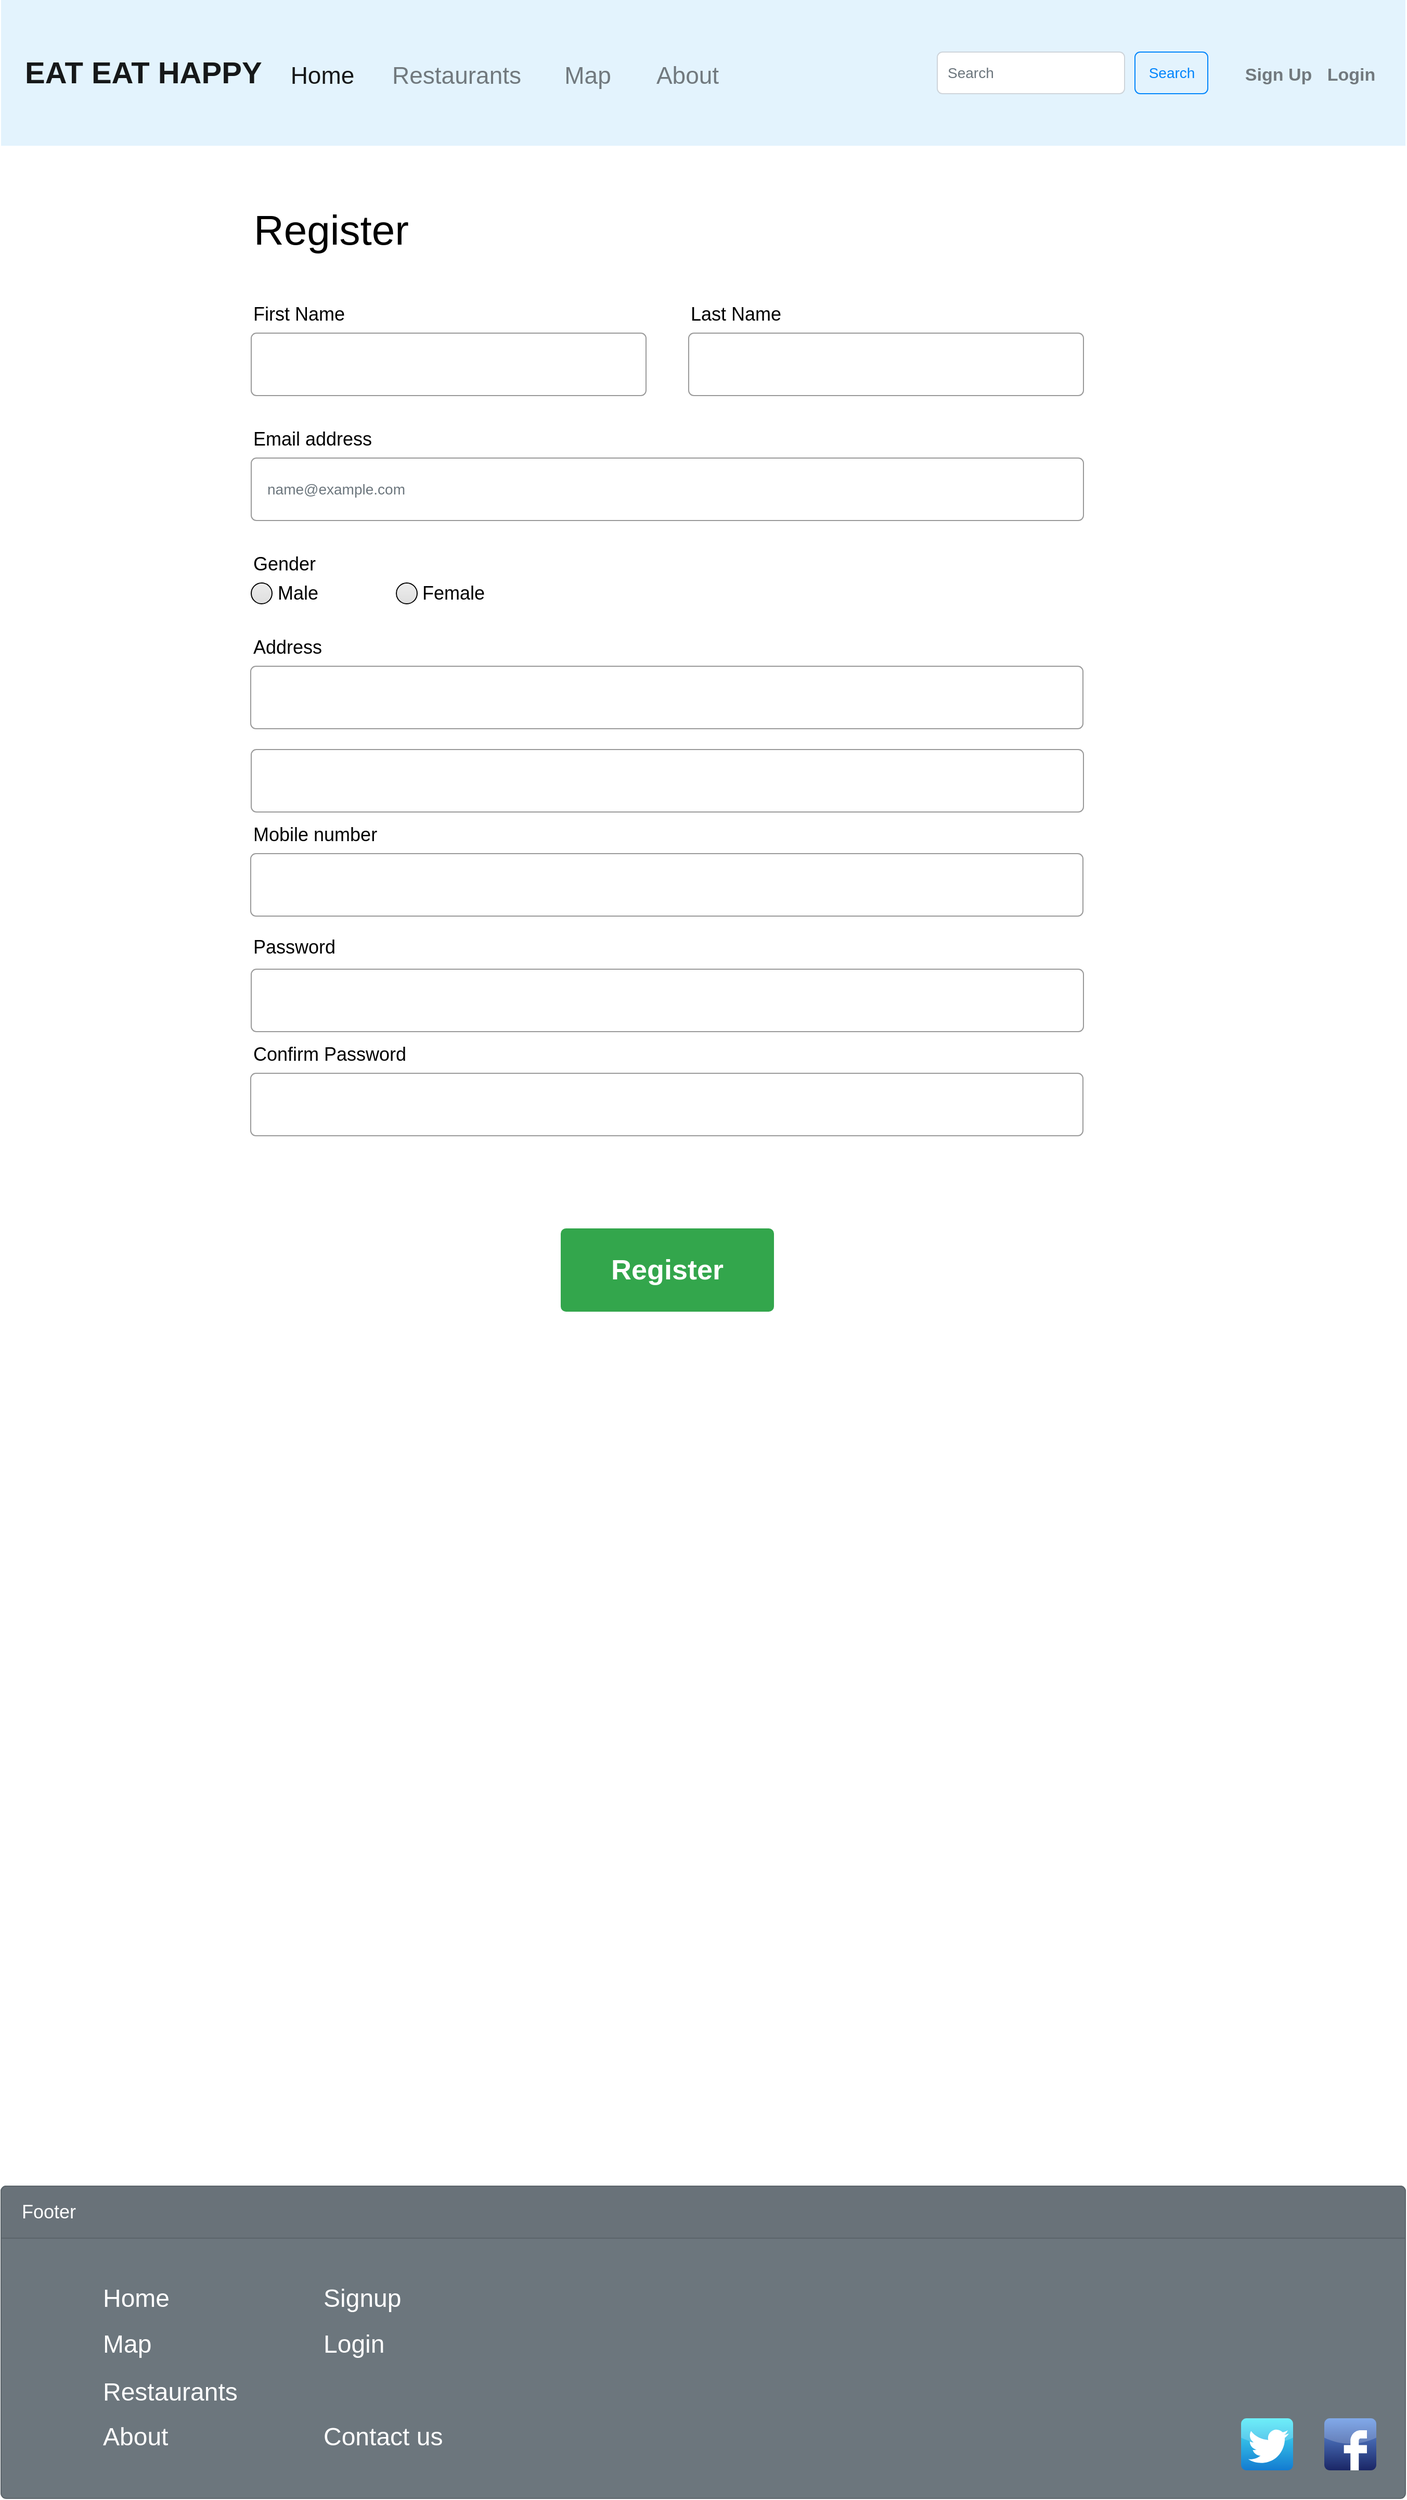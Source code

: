 <mxfile version="13.10.2" type="device"><diagram name="Page-1" id="c9db0220-8083-56f3-ca83-edcdcd058819"><mxGraphModel dx="2031" dy="1053" grid="1" gridSize="20" guides="1" tooltips="1" connect="1" arrows="1" fold="1" page="1" pageScale="1.5" pageWidth="900" pageHeight="1600" background="#ffffff" math="0" shadow="0"><root><mxCell id="0" style=";html=1;"/><mxCell id="1" style=";html=1;" parent="0"/><mxCell id="85WpwkJEKQ2H6c67E8x_-16" value="&lt;font style=&quot;font-size: 29px&quot;&gt;&lt;b&gt;&amp;nbsp;EAT EAT HAPPY&lt;/b&gt;&lt;/font&gt;" style="html=1;shadow=0;dashed=0;fillColor=#E3F3FD;strokeColor=none;fontSize=16;fontColor=#161819;align=left;spacing=15;" parent="1" vertex="1"><mxGeometry width="1350" height="140" as="geometry"/></mxCell><mxCell id="85WpwkJEKQ2H6c67E8x_-17" value="Home" style="fillColor=none;strokeColor=none;fontSize=23;fontColor=#161819;align=center;" parent="85WpwkJEKQ2H6c67E8x_-16" vertex="1"><mxGeometry width="70" height="40" relative="1" as="geometry"><mxPoint x="274" y="50" as="offset"/></mxGeometry></mxCell><mxCell id="85WpwkJEKQ2H6c67E8x_-18" value="Restaurants" style="fillColor=none;strokeColor=none;fontSize=23;fontColor=#71797E;align=center;" parent="85WpwkJEKQ2H6c67E8x_-16" vertex="1"><mxGeometry width="70" height="40" relative="1" as="geometry"><mxPoint x="403" y="50" as="offset"/></mxGeometry></mxCell><mxCell id="85WpwkJEKQ2H6c67E8x_-19" value="Map" style="fillColor=none;strokeColor=none;fontSize=23;fontColor=#71797E;align=center;spacingRight=0;" parent="85WpwkJEKQ2H6c67E8x_-16" vertex="1"><mxGeometry width="80" height="40" relative="1" as="geometry"><mxPoint x="524" y="50" as="offset"/></mxGeometry></mxCell><mxCell id="85WpwkJEKQ2H6c67E8x_-20" value="About" style="fillColor=none;strokeColor=none;fontSize=23;fontColor=#71797E;align=center;" parent="85WpwkJEKQ2H6c67E8x_-16" vertex="1"><mxGeometry width="80" height="40" relative="1" as="geometry"><mxPoint x="620" y="50" as="offset"/></mxGeometry></mxCell><mxCell id="85WpwkJEKQ2H6c67E8x_-21" value="Search" style="html=1;shadow=0;dashed=0;shape=mxgraph.bootstrap.rrect;rSize=5;fontSize=14;fontColor=#0085FC;strokeColor=#0085FC;fillColor=none;" parent="85WpwkJEKQ2H6c67E8x_-16" vertex="1"><mxGeometry x="1" width="70" height="40" relative="1" as="geometry"><mxPoint x="-260" y="50" as="offset"/></mxGeometry></mxCell><mxCell id="85WpwkJEKQ2H6c67E8x_-22" value="Search" style="html=1;shadow=0;dashed=0;shape=mxgraph.bootstrap.rrect;rSize=5;fontSize=14;fontColor=#6C767D;strokeColor=#CED4DA;fillColor=#ffffff;align=left;spacing=10;" parent="85WpwkJEKQ2H6c67E8x_-16" vertex="1"><mxGeometry x="1" width="180" height="40" relative="1" as="geometry"><mxPoint x="-450" y="50" as="offset"/></mxGeometry></mxCell><mxCell id="85WpwkJEKQ2H6c67E8x_-23" value="Sign Up" style="fillColor=none;strokeColor=none;fontSize=17;fontColor=#71797E;align=center;fontStyle=1" parent="85WpwkJEKQ2H6c67E8x_-16" vertex="1"><mxGeometry x="1193" y="23.333" width="70" height="93.333" as="geometry"/></mxCell><mxCell id="85WpwkJEKQ2H6c67E8x_-24" value="Login" style="fillColor=none;strokeColor=none;fontSize=17;fontColor=#71797E;align=center;fontStyle=1" parent="85WpwkJEKQ2H6c67E8x_-16" vertex="1"><mxGeometry x="1263" y="23.333" width="70" height="93.333" as="geometry"/></mxCell><mxCell id="85WpwkJEKQ2H6c67E8x_-55" value="" style="html=1;shadow=0;dashed=0;shape=mxgraph.bootstrap.rrect;rSize=5;strokeColor=#5B646A;html=1;whiteSpace=wrap;fillColor=#6C767D;fontColor=#ffffff;verticalAlign=bottom;align=left;spacing=20;spacingBottom=0;fontSize=14;" parent="1" vertex="1"><mxGeometry y="2100" width="1350" height="300" as="geometry"/></mxCell><mxCell id="85WpwkJEKQ2H6c67E8x_-56" value="Footer" style="html=1;shadow=0;dashed=0;shape=mxgraph.bootstrap.topButton;rSize=5;perimeter=none;whiteSpace=wrap;fillColor=#697279;strokeColor=#5B646A;fontColor=#ffffff;resizeWidth=1;fontSize=18;align=left;spacing=20;" parent="85WpwkJEKQ2H6c67E8x_-55" vertex="1"><mxGeometry width="1350" height="50" relative="1" as="geometry"/></mxCell><mxCell id="85WpwkJEKQ2H6c67E8x_-61" value="Home" style="fillColor=none;strokeColor=none;fontSize=24;align=left;spacing=10;fontColor=#FFFFFF;" parent="85WpwkJEKQ2H6c67E8x_-55" vertex="1"><mxGeometry x="88" y="90" width="80" height="30" as="geometry"/></mxCell><mxCell id="85WpwkJEKQ2H6c67E8x_-70" value="Map" style="fillColor=none;strokeColor=none;fontSize=24;align=left;spacing=10;fontColor=#FFFFFF;" parent="85WpwkJEKQ2H6c67E8x_-55" vertex="1"><mxGeometry x="88" y="134" width="80" height="30" as="geometry"/></mxCell><mxCell id="85WpwkJEKQ2H6c67E8x_-71" value="Restaurants" style="fillColor=none;strokeColor=none;fontSize=24;align=left;spacing=10;fontColor=#FFFFFF;" parent="85WpwkJEKQ2H6c67E8x_-55" vertex="1"><mxGeometry x="88" y="180" width="80" height="30" as="geometry"/></mxCell><mxCell id="85WpwkJEKQ2H6c67E8x_-72" value="About" style="fillColor=none;strokeColor=none;fontSize=24;align=left;spacing=10;fontColor=#FFFFFF;" parent="85WpwkJEKQ2H6c67E8x_-55" vertex="1"><mxGeometry x="88" y="223" width="80" height="30" as="geometry"/></mxCell><mxCell id="85WpwkJEKQ2H6c67E8x_-73" value="" style="dashed=0;outlineConnect=0;html=1;align=center;labelPosition=center;verticalLabelPosition=bottom;verticalAlign=top;shape=mxgraph.webicons.twitter;fillColor=#49EAF7;gradientColor=#137BD0;fontSize=24;fontColor=#FFFFFF;" parent="85WpwkJEKQ2H6c67E8x_-55" vertex="1"><mxGeometry x="1192" y="223" width="50" height="50" as="geometry"/></mxCell><mxCell id="85WpwkJEKQ2H6c67E8x_-74" value="" style="dashed=0;outlineConnect=0;html=1;align=center;labelPosition=center;verticalLabelPosition=bottom;verticalAlign=top;shape=mxgraph.webicons.facebook;fillColor=#6294E4;gradientColor=#1A2665;fontSize=24;fontColor=#FFFFFF;" parent="85WpwkJEKQ2H6c67E8x_-55" vertex="1"><mxGeometry x="1272" y="223" width="50" height="50" as="geometry"/></mxCell><mxCell id="85WpwkJEKQ2H6c67E8x_-75" value="Signup" style="fillColor=none;strokeColor=none;fontSize=24;align=left;spacing=10;fontColor=#FFFFFF;" parent="85WpwkJEKQ2H6c67E8x_-55" vertex="1"><mxGeometry x="300" y="90" width="80" height="30" as="geometry"/></mxCell><mxCell id="85WpwkJEKQ2H6c67E8x_-76" value="Login" style="fillColor=none;strokeColor=none;fontSize=24;align=left;spacing=10;fontColor=#FFFFFF;" parent="85WpwkJEKQ2H6c67E8x_-55" vertex="1"><mxGeometry x="300" y="134" width="80" height="30" as="geometry"/></mxCell><mxCell id="85WpwkJEKQ2H6c67E8x_-78" value="Contact us" style="fillColor=none;strokeColor=none;fontSize=24;align=left;spacing=10;fontColor=#FFFFFF;" parent="85WpwkJEKQ2H6c67E8x_-55" vertex="1"><mxGeometry x="300" y="223" width="80" height="30" as="geometry"/></mxCell><mxCell id="QpnKctqb8Hsf3nu91hd3-20" value="Email address" style="fillColor=none;strokeColor=none;align=left;fontSize=18;flipV=1;" parent="1" vertex="1"><mxGeometry x="240.5" y="400" width="260" height="40" as="geometry"/></mxCell><mxCell id="QpnKctqb8Hsf3nu91hd3-21" value="name@example.com" style="html=1;shadow=0;dashed=0;shape=mxgraph.bootstrap.rrect;rSize=5;fillColor=none;strokeColor=#999999;align=left;spacing=15;fontSize=14;fontColor=#6C767D;flipV=1;" parent="1" vertex="1"><mxGeometry x="-63" y="460" width="800" height="60" relative="1" as="geometry"><mxPoint x="240.5" y="440" as="offset"/></mxGeometry></mxCell><mxCell id="QpnKctqb8Hsf3nu91hd3-37" value="&lt;font style=&quot;font-size: 40px&quot;&gt;Register&lt;/font&gt;" style="strokeColor=none;fillColor=none;fontColor=#000000;perimeter=none;whiteSpace=wrap;resizeWidth=1;align=left;spacing=2;fontSize=14;verticalAlign=top;html=1;" parent="1" vertex="1"><mxGeometry x="240.5" y="190" width="300" height="90" as="geometry"/></mxCell><mxCell id="zVxlfTEucdmHloLMUlZZ-1" value="Password" style="fillColor=none;strokeColor=none;align=left;fontSize=18;flipV=1;" parent="1" vertex="1"><mxGeometry x="240.5" y="888" width="260" height="40" as="geometry"/></mxCell><mxCell id="zVxlfTEucdmHloLMUlZZ-2" value="" style="html=1;shadow=0;dashed=0;shape=mxgraph.bootstrap.rrect;rSize=5;fillColor=none;strokeColor=#999999;align=left;spacing=15;fontSize=14;fontColor=#6C767D;flipV=1;" parent="1" vertex="1"><mxGeometry x="240.5" y="931" width="800" height="60" as="geometry"/></mxCell><mxCell id="zVxlfTEucdmHloLMUlZZ-7" value="&lt;font style=&quot;font-size: 27px&quot;&gt;&lt;b&gt;Register&lt;/b&gt;&lt;/font&gt;" style="html=1;shadow=0;dashed=0;shape=mxgraph.bootstrap.rrect;rSize=5;strokeColor=none;strokeWidth=1;fillColor=#33A64C;fontColor=#FFFFFF;whiteSpace=wrap;align=center;verticalAlign=middle;spacingLeft=0;fontStyle=0;fontSize=16;spacing=5;" parent="1" vertex="1"><mxGeometry x="538" y="1180" width="205" height="80" as="geometry"/></mxCell><mxCell id="Gsld9Qqr0PP5i-S8Rre1-1" value="First Name" style="fillColor=none;strokeColor=none;align=left;fontSize=18;flipV=1;" vertex="1" parent="1"><mxGeometry x="240.5" y="280" width="260" height="40" as="geometry"/></mxCell><mxCell id="Gsld9Qqr0PP5i-S8Rre1-2" value="" style="html=1;shadow=0;dashed=0;shape=mxgraph.bootstrap.rrect;rSize=5;fillColor=none;strokeColor=#999999;align=left;spacing=15;fontSize=14;fontColor=#6C767D;flipV=1;" vertex="1" parent="1"><mxGeometry x="240.5" y="320" width="379.5" height="60" as="geometry"/></mxCell><mxCell id="Gsld9Qqr0PP5i-S8Rre1-3" value="Last Name" style="fillColor=none;strokeColor=none;align=left;fontSize=18;flipV=1;" vertex="1" parent="1"><mxGeometry x="661" y="280" width="260" height="40" as="geometry"/></mxCell><mxCell id="Gsld9Qqr0PP5i-S8Rre1-4" value="" style="html=1;shadow=0;dashed=0;shape=mxgraph.bootstrap.rrect;rSize=5;fillColor=none;strokeColor=#999999;align=left;spacing=15;fontSize=14;fontColor=#6C767D;flipV=1;" vertex="1" parent="1"><mxGeometry x="661" y="320" width="379.5" height="60" as="geometry"/></mxCell><mxCell id="Gsld9Qqr0PP5i-S8Rre1-5" value="Confirm Password" style="fillColor=none;strokeColor=none;align=left;fontSize=18;flipV=1;" vertex="1" parent="1"><mxGeometry x="240.5" y="991" width="260" height="40" as="geometry"/></mxCell><mxCell id="Gsld9Qqr0PP5i-S8Rre1-6" value="" style="html=1;shadow=0;dashed=0;shape=mxgraph.bootstrap.rrect;rSize=5;fillColor=none;strokeColor=#999999;align=left;spacing=15;fontSize=14;fontColor=#6C767D;flipV=1;" vertex="1" parent="1"><mxGeometry x="240" y="1031" width="800" height="60" as="geometry"/></mxCell><mxCell id="Gsld9Qqr0PP5i-S8Rre1-7" value="Male" style="html=1;shadow=0;dashed=0;shape=mxgraph.bootstrap.radioButton2;labelPosition=right;verticalLabelPosition=middle;align=left;verticalAlign=middle;gradientColor=#DEDEDE;fillColor=#EDEDED;checked=0;spacing=5;checkedFill=#0085FC;checkedStroke=#ffffff;fontSize=18;" vertex="1" parent="1"><mxGeometry x="240.5" y="560" width="20" height="20" as="geometry"/></mxCell><mxCell id="Gsld9Qqr0PP5i-S8Rre1-8" value="Female" style="html=1;shadow=0;dashed=0;shape=mxgraph.bootstrap.radioButton2;labelPosition=right;verticalLabelPosition=middle;align=left;verticalAlign=middle;gradientColor=#DEDEDE;fillColor=#EDEDED;checked=0;spacing=5;checkedFill=#0085FC;checkedStroke=#ffffff;fontSize=18;" vertex="1" parent="1"><mxGeometry x="380" y="560" width="20" height="20" as="geometry"/></mxCell><mxCell id="Gsld9Qqr0PP5i-S8Rre1-9" value="Gender" style="fillColor=none;strokeColor=none;align=left;fontSize=18;flipV=1;" vertex="1" parent="1"><mxGeometry x="240.5" y="520" width="260" height="40" as="geometry"/></mxCell><mxCell id="Gsld9Qqr0PP5i-S8Rre1-10" value="Address" style="fillColor=none;strokeColor=none;align=left;fontSize=18;flipV=1;" vertex="1" parent="1"><mxGeometry x="240.5" y="600" width="260" height="40" as="geometry"/></mxCell><mxCell id="Gsld9Qqr0PP5i-S8Rre1-11" value="" style="html=1;shadow=0;dashed=0;shape=mxgraph.bootstrap.rrect;rSize=5;fillColor=none;strokeColor=#999999;align=left;spacing=15;fontSize=14;fontColor=#6C767D;flipV=1;" vertex="1" parent="1"><mxGeometry x="240" y="640" width="800" height="60" as="geometry"/></mxCell><mxCell id="Gsld9Qqr0PP5i-S8Rre1-12" value="" style="html=1;shadow=0;dashed=0;shape=mxgraph.bootstrap.rrect;rSize=5;fillColor=none;strokeColor=#999999;align=left;spacing=15;fontSize=14;fontColor=#6C767D;flipV=1;" vertex="1" parent="1"><mxGeometry x="240.5" y="720" width="800" height="60" as="geometry"/></mxCell><mxCell id="Gsld9Qqr0PP5i-S8Rre1-13" value="Mobile number" style="fillColor=none;strokeColor=none;align=left;fontSize=18;flipV=1;" vertex="1" parent="1"><mxGeometry x="240.5" y="780" width="260" height="40" as="geometry"/></mxCell><mxCell id="Gsld9Qqr0PP5i-S8Rre1-14" value="" style="html=1;shadow=0;dashed=0;shape=mxgraph.bootstrap.rrect;rSize=5;fillColor=none;strokeColor=#999999;align=left;spacing=15;fontSize=14;fontColor=#6C767D;flipV=1;" vertex="1" parent="1"><mxGeometry x="240" y="820" width="800" height="60" as="geometry"/></mxCell></root></mxGraphModel></diagram></mxfile>